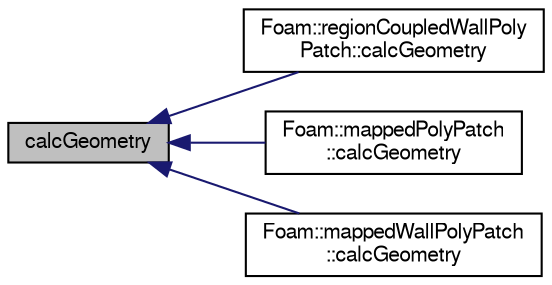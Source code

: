 digraph "calcGeometry"
{
  bgcolor="transparent";
  edge [fontname="FreeSans",fontsize="10",labelfontname="FreeSans",labelfontsize="10"];
  node [fontname="FreeSans",fontsize="10",shape=record];
  rankdir="LR";
  Node73 [label="calcGeometry",height=0.2,width=0.4,color="black", fillcolor="grey75", style="filled", fontcolor="black"];
  Node73 -> Node74 [dir="back",color="midnightblue",fontsize="10",style="solid",fontname="FreeSans"];
  Node74 [label="Foam::regionCoupledWallPoly\lPatch::calcGeometry",height=0.2,width=0.4,color="black",URL="$a25190.html#a58bb4c0382e9ee570811fb3f005a0a97",tooltip="Calculate the patch geometry. "];
  Node73 -> Node75 [dir="back",color="midnightblue",fontsize="10",style="solid",fontname="FreeSans"];
  Node75 [label="Foam::mappedPolyPatch\l::calcGeometry",height=0.2,width=0.4,color="black",URL="$a25106.html#a58bb4c0382e9ee570811fb3f005a0a97",tooltip="Calculate the patch geometry. "];
  Node73 -> Node76 [dir="back",color="midnightblue",fontsize="10",style="solid",fontname="FreeSans"];
  Node76 [label="Foam::mappedWallPolyPatch\l::calcGeometry",height=0.2,width=0.4,color="black",URL="$a25114.html#a58bb4c0382e9ee570811fb3f005a0a97",tooltip="Calculate the patch geometry. "];
}
